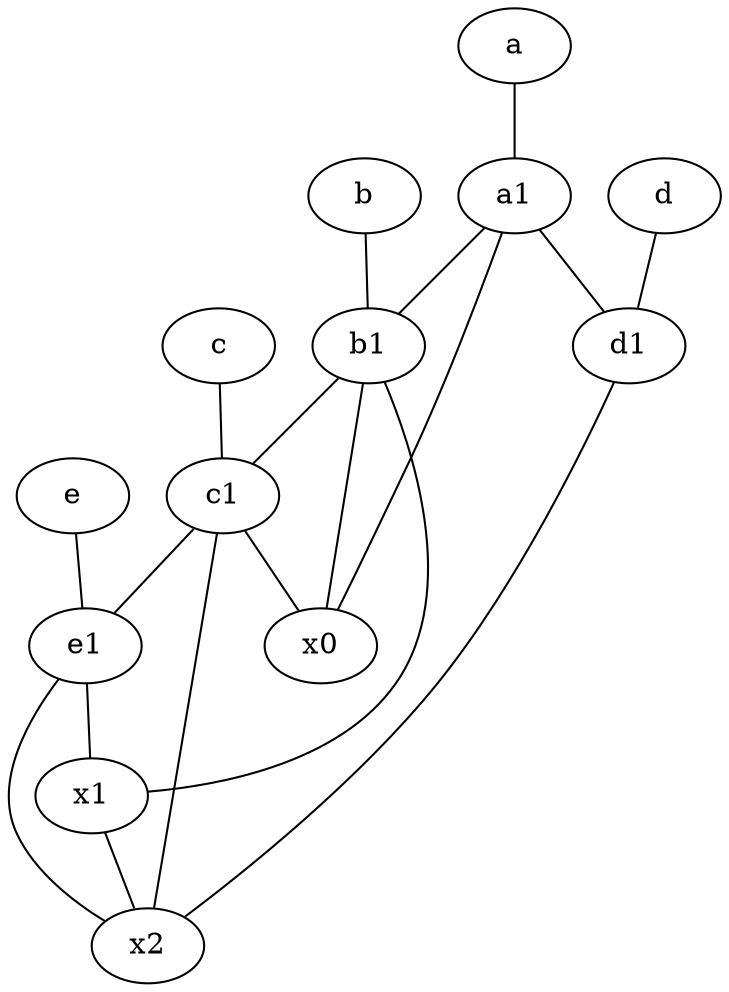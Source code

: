 graph {
	node [labelfontsize=50]
	x1 [labelfontsize=50]
	b [labelfontsize=50 pos="10,4!"]
	c [labelfontsize=50 pos="4.5,2!"]
	d1 [labelfontsize=50 pos="3,5!"]
	x0 [labelfontsize=50]
	x2 [labelfontsize=50]
	a [labelfontsize=50 pos="8,2!"]
	d [labelfontsize=50 pos="2,5!"]
	c1 [labelfontsize=50 pos="4.5,3!"]
	e1 [labelfontsize=50 pos="7,7!"]
	a1 [labelfontsize=50 pos="8,3!"]
	b1 [labelfontsize=50 pos="9,4!"]
	e [labelfontsize=50 pos="7,9!"]
	c -- c1
	b1 -- c1
	b1 -- x1
	c1 -- e1
	e -- e1
	c1 -- x2
	e1 -- x2
	a1 -- b1
	b -- b1
	b1 -- x0
	d1 -- x2
	c1 -- x0
	x1 -- x2
	e1 -- x1
	a1 -- d1
	a -- a1
	d -- d1
	a1 -- x0
}
